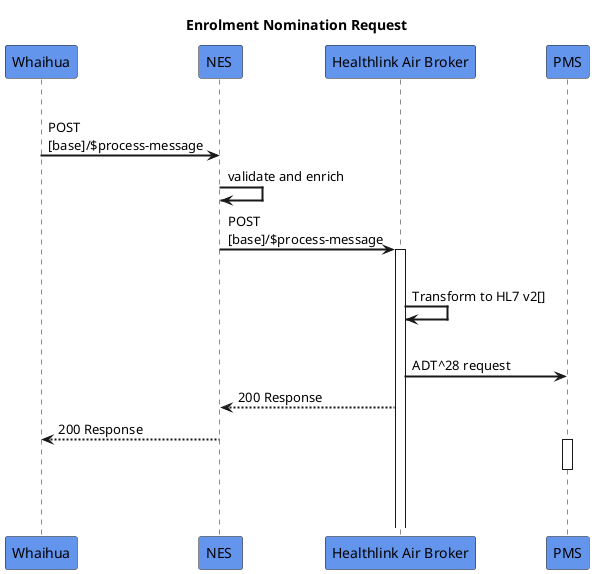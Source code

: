 @startuml
skinparam sequenceArrowThickness 2
skinparam roundcorner 5
skinparam maxmessagesize 180
skinparam sequenceParticipant bold
title  Enrolment Nomination Request
participant "Whaihua" as AA #CornflowerBlue
participant "NES " as A #CornflowerBlue
participant "Healthlink Air Broker" as B #CornflowerBlue
participant "PMS" as C #CornflowerBlue
|||

AA -> A: POST [base]/$process-message
A -> A:  validate and enrich

A -> B: POST [base]/$process-message
activate B
|||
B -> B: Transform to HL7 v2[]
|||
B -> C: ADT^28 request
B -[dashed]-> A: 200 Response 
A -[dashed]-> AA: 200 Response 
activate C
|||
deactivate C
|||
@enduml